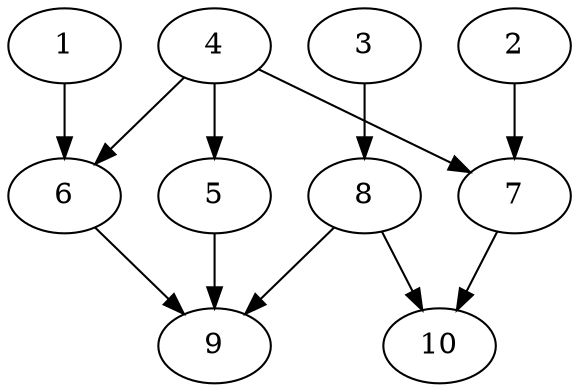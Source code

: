 // DAG automatically generated by daggen at Thu Oct  3 13:58:04 2019
// ./daggen --dot -n 10 --ccr 0.4 --fat 0.7 --regular 0.9 --density 0.6 --mindata 5242880 --maxdata 52428800 
digraph G {
  1 [size="85038080", alpha="0.14", expect_size="34015232"] 
  1 -> 6 [size ="34015232"]
  2 [size="66088960", alpha="0.20", expect_size="26435584"] 
  2 -> 7 [size ="26435584"]
  3 [size="57134080", alpha="0.16", expect_size="22853632"] 
  3 -> 8 [size ="22853632"]
  4 [size="112696320", alpha="0.01", expect_size="45078528"] 
  4 -> 5 [size ="45078528"]
  4 -> 6 [size ="45078528"]
  4 -> 7 [size ="45078528"]
  5 [size="26024960", alpha="0.13", expect_size="10409984"] 
  5 -> 9 [size ="10409984"]
  6 [size="71618560", alpha="0.01", expect_size="28647424"] 
  6 -> 9 [size ="28647424"]
  7 [size="21934080", alpha="0.09", expect_size="8773632"] 
  7 -> 10 [size ="8773632"]
  8 [size="94469120", alpha="0.02", expect_size="37787648"] 
  8 -> 9 [size ="37787648"]
  8 -> 10 [size ="37787648"]
  9 [size="97113600", alpha="0.15", expect_size="38845440"] 
  10 [size="68354560", alpha="0.05", expect_size="27341824"] 
}
